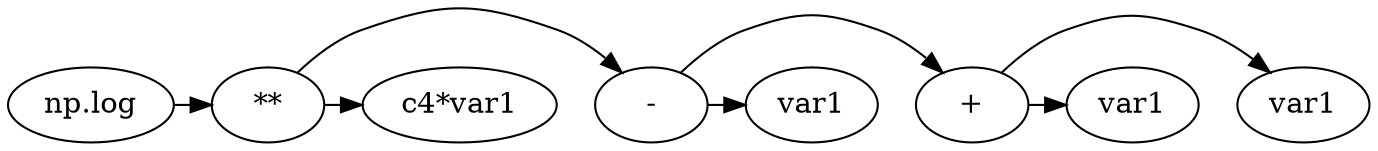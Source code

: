 // tree
digraph {
	0 [label="np.log"]
	1 [label="**"]
	2 [label="c4*var1"]
	3 [label="-"]
	4 [label=var1]
	5 [label="+"]
	6 [label=var1]
	7 [label=var1]
	0 -> 1 [constraint=false]
	1 -> 2 [constraint=false]
	1 -> 3 [constraint=false]
	3 -> 4 [constraint=false]
	3 -> 5 [constraint=false]
	5 -> 6 [constraint=false]
	5 -> 7 [constraint=false]
}
